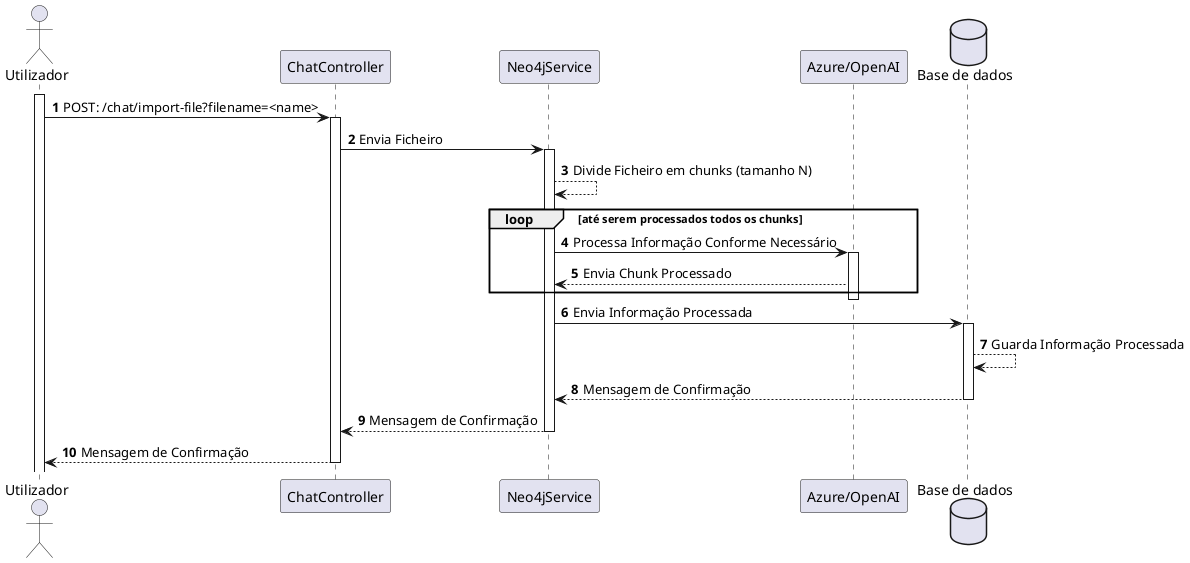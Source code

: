 @startuml

autonumber
Actor Utilizador as user

participant ChatController as controller
participant Neo4jService as neo4jService

participant "Azure/OpenAI" as azureOpenAI

database "Base de dados" as db

activate user
user -> controller : POST: /chat/import-file?filename=<name>

activate controller

controller -> neo4jService : Envia Ficheiro
activate neo4jService

neo4jService --> neo4jService : Divide Ficheiro em chunks (tamanho N)
loop até serem processados todos os chunks
neo4jService -> azureOpenAI : Processa Informação Conforme Necessário
activate azureOpenAI
azureOpenAI --> neo4jService : Envia Chunk Processado
end loop
deactivate azureOpenAI

neo4jService -> db : Envia Informação Processada
activate db
db --> db : Guarda Informação Processada
db --> neo4jService : Mensagem de Confirmação
deactivate db

neo4jService --> controller : Mensagem de Confirmação
deactivate neo4jService

controller --> user : Mensagem de Confirmação
deactivate controller

@enduml